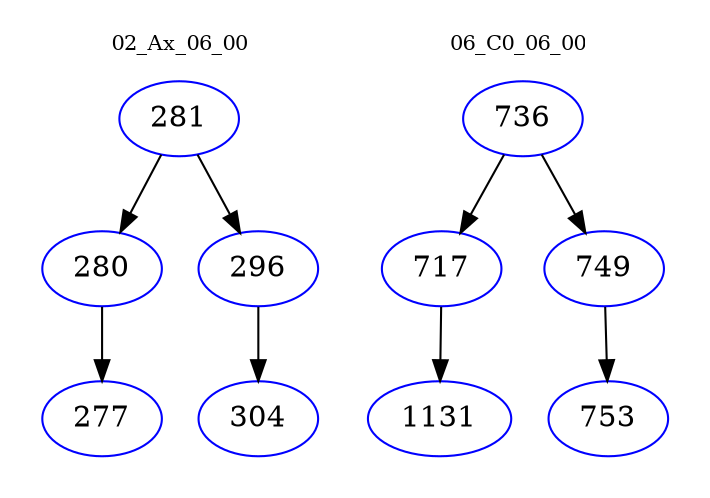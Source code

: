 digraph{
subgraph cluster_0 {
color = white
label = "02_Ax_06_00";
fontsize=10;
T0_281 [label="281", color="blue"]
T0_281 -> T0_280 [color="black"]
T0_280 [label="280", color="blue"]
T0_280 -> T0_277 [color="black"]
T0_277 [label="277", color="blue"]
T0_281 -> T0_296 [color="black"]
T0_296 [label="296", color="blue"]
T0_296 -> T0_304 [color="black"]
T0_304 [label="304", color="blue"]
}
subgraph cluster_1 {
color = white
label = "06_C0_06_00";
fontsize=10;
T1_736 [label="736", color="blue"]
T1_736 -> T1_717 [color="black"]
T1_717 [label="717", color="blue"]
T1_717 -> T1_1131 [color="black"]
T1_1131 [label="1131", color="blue"]
T1_736 -> T1_749 [color="black"]
T1_749 [label="749", color="blue"]
T1_749 -> T1_753 [color="black"]
T1_753 [label="753", color="blue"]
}
}
